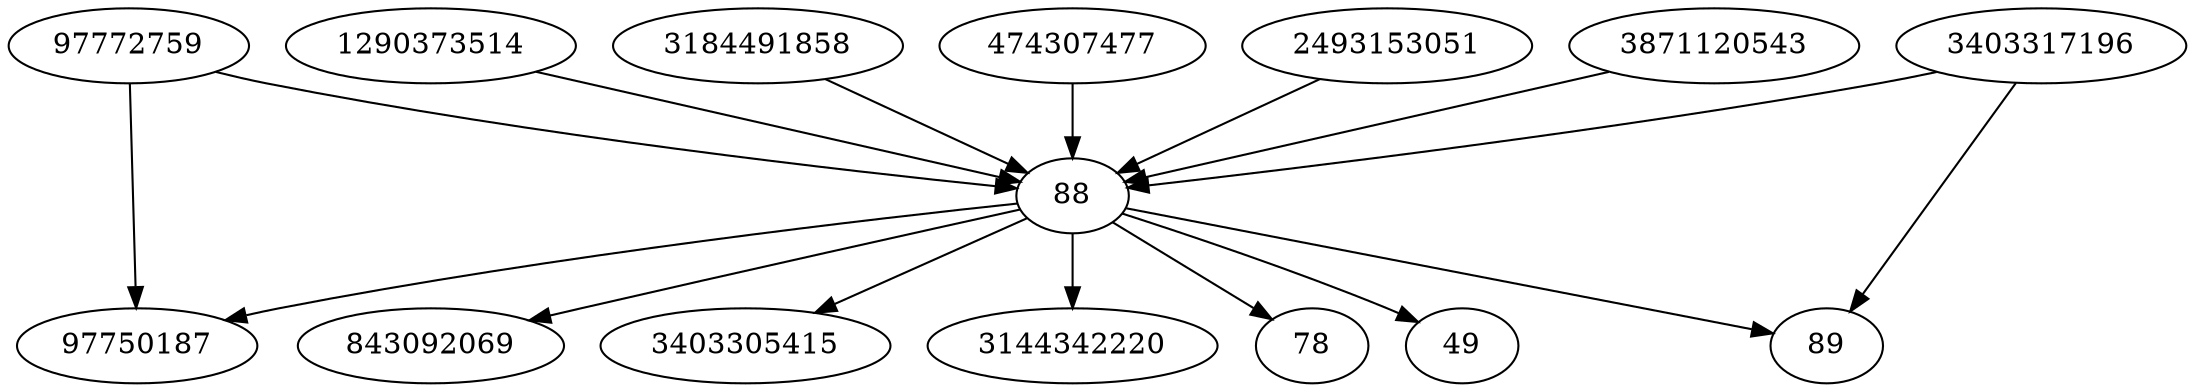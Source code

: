 strict digraph  {
843092069;
3403305415;
1290373514;
97750187;
3403317196;
3144342220;
78;
49;
3184491858;
474307477;
97772759;
88;
89;
2493153051;
3871120543;
1290373514 -> 88;
3403317196 -> 88;
3403317196 -> 89;
3184491858 -> 88;
474307477 -> 88;
97772759 -> 88;
97772759 -> 97750187;
88 -> 3403305415;
88 -> 89;
88 -> 78;
88 -> 97750187;
88 -> 3144342220;
88 -> 843092069;
88 -> 49;
2493153051 -> 88;
3871120543 -> 88;
}
